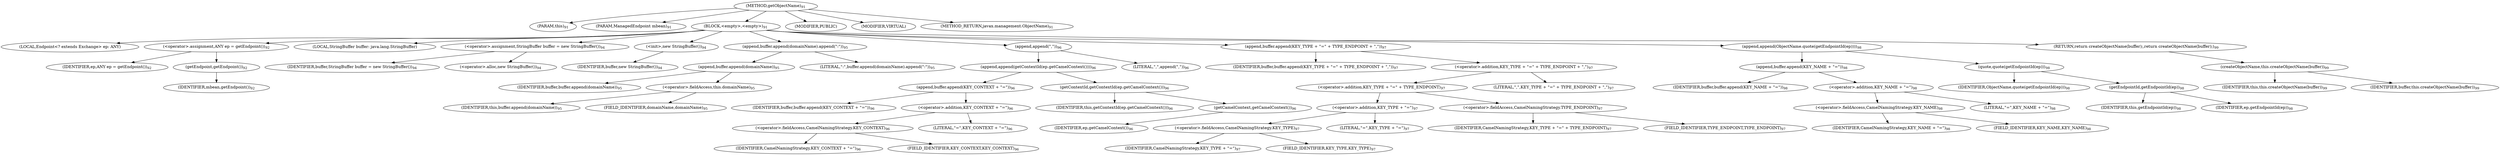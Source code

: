 digraph "getObjectName" {  
"178" [label = <(METHOD,getObjectName)<SUB>91</SUB>> ]
"15" [label = <(PARAM,this)<SUB>91</SUB>> ]
"179" [label = <(PARAM,ManagedEndpoint mbean)<SUB>91</SUB>> ]
"180" [label = <(BLOCK,&lt;empty&gt;,&lt;empty&gt;)<SUB>91</SUB>> ]
"181" [label = <(LOCAL,Endpoint&lt;? extends Exchange&gt; ep: ANY)> ]
"182" [label = <(&lt;operator&gt;.assignment,ANY ep = getEndpoint())<SUB>92</SUB>> ]
"183" [label = <(IDENTIFIER,ep,ANY ep = getEndpoint())<SUB>92</SUB>> ]
"184" [label = <(getEndpoint,getEndpoint())<SUB>92</SUB>> ]
"185" [label = <(IDENTIFIER,mbean,getEndpoint())<SUB>92</SUB>> ]
"13" [label = <(LOCAL,StringBuffer buffer: java.lang.StringBuffer)> ]
"186" [label = <(&lt;operator&gt;.assignment,StringBuffer buffer = new StringBuffer())<SUB>94</SUB>> ]
"187" [label = <(IDENTIFIER,buffer,StringBuffer buffer = new StringBuffer())<SUB>94</SUB>> ]
"188" [label = <(&lt;operator&gt;.alloc,new StringBuffer())<SUB>94</SUB>> ]
"189" [label = <(&lt;init&gt;,new StringBuffer())<SUB>94</SUB>> ]
"12" [label = <(IDENTIFIER,buffer,new StringBuffer())<SUB>94</SUB>> ]
"190" [label = <(append,buffer.append(domainName).append(&quot;:&quot;))<SUB>95</SUB>> ]
"191" [label = <(append,buffer.append(domainName))<SUB>95</SUB>> ]
"192" [label = <(IDENTIFIER,buffer,buffer.append(domainName))<SUB>95</SUB>> ]
"193" [label = <(&lt;operator&gt;.fieldAccess,this.domainName)<SUB>95</SUB>> ]
"194" [label = <(IDENTIFIER,this,buffer.append(domainName))<SUB>95</SUB>> ]
"195" [label = <(FIELD_IDENTIFIER,domainName,domainName)<SUB>95</SUB>> ]
"196" [label = <(LITERAL,&quot;:&quot;,buffer.append(domainName).append(&quot;:&quot;))<SUB>95</SUB>> ]
"197" [label = <(append,append(&quot;,&quot;))<SUB>96</SUB>> ]
"198" [label = <(append,append(getContextId(ep.getCamelContext())))<SUB>96</SUB>> ]
"199" [label = <(append,buffer.append(KEY_CONTEXT + &quot;=&quot;))<SUB>96</SUB>> ]
"200" [label = <(IDENTIFIER,buffer,buffer.append(KEY_CONTEXT + &quot;=&quot;))<SUB>96</SUB>> ]
"201" [label = <(&lt;operator&gt;.addition,KEY_CONTEXT + &quot;=&quot;)<SUB>96</SUB>> ]
"202" [label = <(&lt;operator&gt;.fieldAccess,CamelNamingStrategy.KEY_CONTEXT)<SUB>96</SUB>> ]
"203" [label = <(IDENTIFIER,CamelNamingStrategy,KEY_CONTEXT + &quot;=&quot;)<SUB>96</SUB>> ]
"204" [label = <(FIELD_IDENTIFIER,KEY_CONTEXT,KEY_CONTEXT)<SUB>96</SUB>> ]
"205" [label = <(LITERAL,&quot;=&quot;,KEY_CONTEXT + &quot;=&quot;)<SUB>96</SUB>> ]
"206" [label = <(getContextId,getContextId(ep.getCamelContext()))<SUB>96</SUB>> ]
"14" [label = <(IDENTIFIER,this,getContextId(ep.getCamelContext()))<SUB>96</SUB>> ]
"207" [label = <(getCamelContext,getCamelContext())<SUB>96</SUB>> ]
"208" [label = <(IDENTIFIER,ep,getCamelContext())<SUB>96</SUB>> ]
"209" [label = <(LITERAL,&quot;,&quot;,append(&quot;,&quot;))<SUB>96</SUB>> ]
"210" [label = <(append,buffer.append(KEY_TYPE + &quot;=&quot; + TYPE_ENDPOINT + &quot;,&quot;))<SUB>97</SUB>> ]
"211" [label = <(IDENTIFIER,buffer,buffer.append(KEY_TYPE + &quot;=&quot; + TYPE_ENDPOINT + &quot;,&quot;))<SUB>97</SUB>> ]
"212" [label = <(&lt;operator&gt;.addition,KEY_TYPE + &quot;=&quot; + TYPE_ENDPOINT + &quot;,&quot;)<SUB>97</SUB>> ]
"213" [label = <(&lt;operator&gt;.addition,KEY_TYPE + &quot;=&quot; + TYPE_ENDPOINT)<SUB>97</SUB>> ]
"214" [label = <(&lt;operator&gt;.addition,KEY_TYPE + &quot;=&quot;)<SUB>97</SUB>> ]
"215" [label = <(&lt;operator&gt;.fieldAccess,CamelNamingStrategy.KEY_TYPE)<SUB>97</SUB>> ]
"216" [label = <(IDENTIFIER,CamelNamingStrategy,KEY_TYPE + &quot;=&quot;)<SUB>97</SUB>> ]
"217" [label = <(FIELD_IDENTIFIER,KEY_TYPE,KEY_TYPE)<SUB>97</SUB>> ]
"218" [label = <(LITERAL,&quot;=&quot;,KEY_TYPE + &quot;=&quot;)<SUB>97</SUB>> ]
"219" [label = <(&lt;operator&gt;.fieldAccess,CamelNamingStrategy.TYPE_ENDPOINT)<SUB>97</SUB>> ]
"220" [label = <(IDENTIFIER,CamelNamingStrategy,KEY_TYPE + &quot;=&quot; + TYPE_ENDPOINT)<SUB>97</SUB>> ]
"221" [label = <(FIELD_IDENTIFIER,TYPE_ENDPOINT,TYPE_ENDPOINT)<SUB>97</SUB>> ]
"222" [label = <(LITERAL,&quot;,&quot;,KEY_TYPE + &quot;=&quot; + TYPE_ENDPOINT + &quot;,&quot;)<SUB>97</SUB>> ]
"223" [label = <(append,append(ObjectName.quote(getEndpointId(ep))))<SUB>98</SUB>> ]
"224" [label = <(append,buffer.append(KEY_NAME + &quot;=&quot;))<SUB>98</SUB>> ]
"225" [label = <(IDENTIFIER,buffer,buffer.append(KEY_NAME + &quot;=&quot;))<SUB>98</SUB>> ]
"226" [label = <(&lt;operator&gt;.addition,KEY_NAME + &quot;=&quot;)<SUB>98</SUB>> ]
"227" [label = <(&lt;operator&gt;.fieldAccess,CamelNamingStrategy.KEY_NAME)<SUB>98</SUB>> ]
"228" [label = <(IDENTIFIER,CamelNamingStrategy,KEY_NAME + &quot;=&quot;)<SUB>98</SUB>> ]
"229" [label = <(FIELD_IDENTIFIER,KEY_NAME,KEY_NAME)<SUB>98</SUB>> ]
"230" [label = <(LITERAL,&quot;=&quot;,KEY_NAME + &quot;=&quot;)<SUB>98</SUB>> ]
"231" [label = <(quote,quote(getEndpointId(ep)))<SUB>98</SUB>> ]
"232" [label = <(IDENTIFIER,ObjectName,quote(getEndpointId(ep)))<SUB>98</SUB>> ]
"233" [label = <(getEndpointId,getEndpointId(ep))<SUB>98</SUB>> ]
"16" [label = <(IDENTIFIER,this,getEndpointId(ep))<SUB>98</SUB>> ]
"234" [label = <(IDENTIFIER,ep,getEndpointId(ep))<SUB>98</SUB>> ]
"235" [label = <(RETURN,return createObjectName(buffer);,return createObjectName(buffer);)<SUB>99</SUB>> ]
"236" [label = <(createObjectName,this.createObjectName(buffer))<SUB>99</SUB>> ]
"17" [label = <(IDENTIFIER,this,this.createObjectName(buffer))<SUB>99</SUB>> ]
"237" [label = <(IDENTIFIER,buffer,this.createObjectName(buffer))<SUB>99</SUB>> ]
"238" [label = <(MODIFIER,PUBLIC)> ]
"239" [label = <(MODIFIER,VIRTUAL)> ]
"240" [label = <(METHOD_RETURN,javax.management.ObjectName)<SUB>91</SUB>> ]
  "178" -> "15" 
  "178" -> "179" 
  "178" -> "180" 
  "178" -> "238" 
  "178" -> "239" 
  "178" -> "240" 
  "180" -> "181" 
  "180" -> "182" 
  "180" -> "13" 
  "180" -> "186" 
  "180" -> "189" 
  "180" -> "190" 
  "180" -> "197" 
  "180" -> "210" 
  "180" -> "223" 
  "180" -> "235" 
  "182" -> "183" 
  "182" -> "184" 
  "184" -> "185" 
  "186" -> "187" 
  "186" -> "188" 
  "189" -> "12" 
  "190" -> "191" 
  "190" -> "196" 
  "191" -> "192" 
  "191" -> "193" 
  "193" -> "194" 
  "193" -> "195" 
  "197" -> "198" 
  "197" -> "209" 
  "198" -> "199" 
  "198" -> "206" 
  "199" -> "200" 
  "199" -> "201" 
  "201" -> "202" 
  "201" -> "205" 
  "202" -> "203" 
  "202" -> "204" 
  "206" -> "14" 
  "206" -> "207" 
  "207" -> "208" 
  "210" -> "211" 
  "210" -> "212" 
  "212" -> "213" 
  "212" -> "222" 
  "213" -> "214" 
  "213" -> "219" 
  "214" -> "215" 
  "214" -> "218" 
  "215" -> "216" 
  "215" -> "217" 
  "219" -> "220" 
  "219" -> "221" 
  "223" -> "224" 
  "223" -> "231" 
  "224" -> "225" 
  "224" -> "226" 
  "226" -> "227" 
  "226" -> "230" 
  "227" -> "228" 
  "227" -> "229" 
  "231" -> "232" 
  "231" -> "233" 
  "233" -> "16" 
  "233" -> "234" 
  "235" -> "236" 
  "236" -> "17" 
  "236" -> "237" 
}
